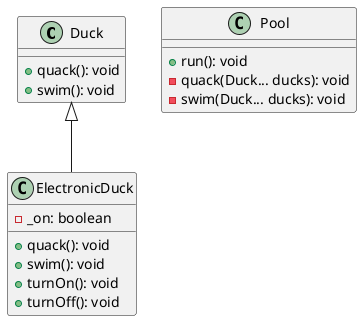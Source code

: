 @startuml

class Duck {
    + quack(): void
    + swim(): void
}

class ElectronicDuck {
    - _on: boolean
    + quack(): void
    + swim(): void
    + turnOn(): void
    + turnOff(): void
}

class Pool {
    + run(): void
    - quack(Duck... ducks): void
    - swim(Duck... ducks): void
}

Duck <|-- ElectronicDuck

@enduml
